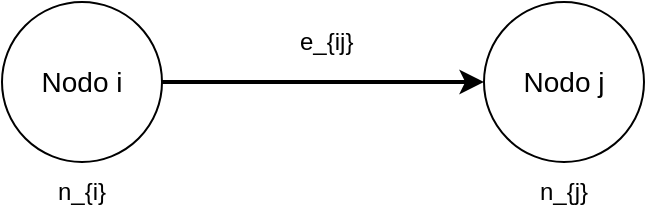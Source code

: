 <mxfile version="21.2.8" type="device">
  <diagram name="Pagina-1" id="AHyJ-n_UTIYTSlR7aWz2">
    <mxGraphModel dx="714" dy="418" grid="1" gridSize="10" guides="1" tooltips="1" connect="1" arrows="1" fold="1" page="1" pageScale="1" pageWidth="827" pageHeight="1169" math="0" shadow="0">
      <root>
        <mxCell id="0" />
        <mxCell id="1" parent="0" />
        <mxCell id="OjWA-4CbQiJTztgsCJEO-2" value="&lt;font style=&quot;font-size: 14px;&quot;&gt;Nodo i&lt;/font&gt;" style="ellipse;whiteSpace=wrap;html=1;aspect=fixed;" parent="1" vertex="1">
          <mxGeometry x="39" y="50" width="80" height="80" as="geometry" />
        </mxCell>
        <mxCell id="c4gAegCeVjxDiy2k266P-1" value="&lt;font style=&quot;font-size: 14px;&quot;&gt;Nodo j&lt;/font&gt;" style="ellipse;whiteSpace=wrap;html=1;aspect=fixed;" vertex="1" parent="1">
          <mxGeometry x="280" y="50" width="80" height="80" as="geometry" />
        </mxCell>
        <mxCell id="c4gAegCeVjxDiy2k266P-2" value="" style="endArrow=classic;html=1;rounded=0;strokeWidth=2;exitX=1;exitY=0.5;exitDx=0;exitDy=0;entryX=0;entryY=0.5;entryDx=0;entryDy=0;" edge="1" parent="1" source="OjWA-4CbQiJTztgsCJEO-2" target="c4gAegCeVjxDiy2k266P-1">
          <mxGeometry width="50" height="50" relative="1" as="geometry">
            <mxPoint x="210" y="240" as="sourcePoint" />
            <mxPoint x="260" y="190" as="targetPoint" />
          </mxGeometry>
        </mxCell>
        <mxCell id="c4gAegCeVjxDiy2k266P-5" value="n_{i}" style="text;html=1;strokeColor=none;fillColor=none;align=center;verticalAlign=middle;whiteSpace=wrap;rounded=0;" vertex="1" parent="1">
          <mxGeometry x="49" y="130" width="60" height="30" as="geometry" />
        </mxCell>
        <mxCell id="c4gAegCeVjxDiy2k266P-6" value="n_{j}" style="text;html=1;strokeColor=none;fillColor=none;align=center;verticalAlign=middle;whiteSpace=wrap;rounded=0;" vertex="1" parent="1">
          <mxGeometry x="290" y="130" width="60" height="30" as="geometry" />
        </mxCell>
        <mxCell id="c4gAegCeVjxDiy2k266P-7" value="e_{ij}" style="text;whiteSpace=wrap;html=1;" vertex="1" parent="1">
          <mxGeometry x="186" y="56" width="30" height="30" as="geometry" />
        </mxCell>
      </root>
    </mxGraphModel>
  </diagram>
</mxfile>
